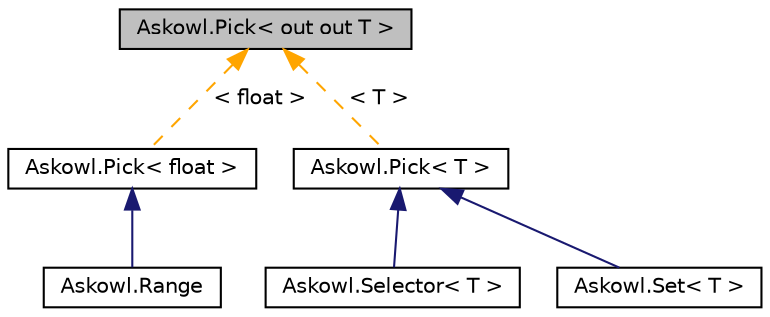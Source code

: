 digraph "Askowl.Pick&lt; out out T &gt;"
{
 // INTERACTIVE_SVG=YES
  edge [fontname="Helvetica",fontsize="10",labelfontname="Helvetica",labelfontsize="10"];
  node [fontname="Helvetica",fontsize="10",shape=record];
  Node0 [label="Askowl.Pick\< out out T \>",height=0.2,width=0.4,color="black", fillcolor="grey75", style="filled", fontcolor="black"];
  Node0 -> Node1 [dir="back",color="orange",fontsize="10",style="dashed",label=" \< float \>" ,fontname="Helvetica"];
  Node1 [label="Askowl.Pick\< float \>",height=0.2,width=0.4,color="black", fillcolor="white", style="filled",URL="$interface_askowl_1_1_pick.html"];
  Node1 -> Node2 [dir="back",color="midnightblue",fontsize="10",style="solid",fontname="Helvetica"];
  Node2 [label="Askowl.Range",height=0.2,width=0.4,color="black", fillcolor="white", style="filled",URL="$class_askowl_1_1_range.html",tooltip="Simple class to represent the high and low bounds for a float. It includes a picker to randomly choos..."];
  Node0 -> Node3 [dir="back",color="orange",fontsize="10",style="dashed",label=" \< T \>" ,fontname="Helvetica"];
  Node3 [label="Askowl.Pick\< T \>",height=0.2,width=0.4,color="black", fillcolor="white", style="filled",URL="$interface_askowl_1_1_pick.html"];
  Node3 -> Node4 [dir="back",color="midnightblue",fontsize="10",style="solid",fontname="Helvetica"];
  Node4 [label="Askowl.Selector\< T \>",height=0.2,width=0.4,color="black", fillcolor="white", style="filled",URL="$class_askowl_1_1_selector.html",tooltip="Pick one item from a list.  "];
  Node3 -> Node5 [dir="back",color="midnightblue",fontsize="10",style="solid",fontname="Helvetica"];
  Node5 [label="Askowl.Set\< T \>",height=0.2,width=0.4,color="black", fillcolor="white", style="filled",URL="$class_askowl_1_1_set.html",tooltip="Create a set in the inspector and provide an interface to pick one  "];
}

